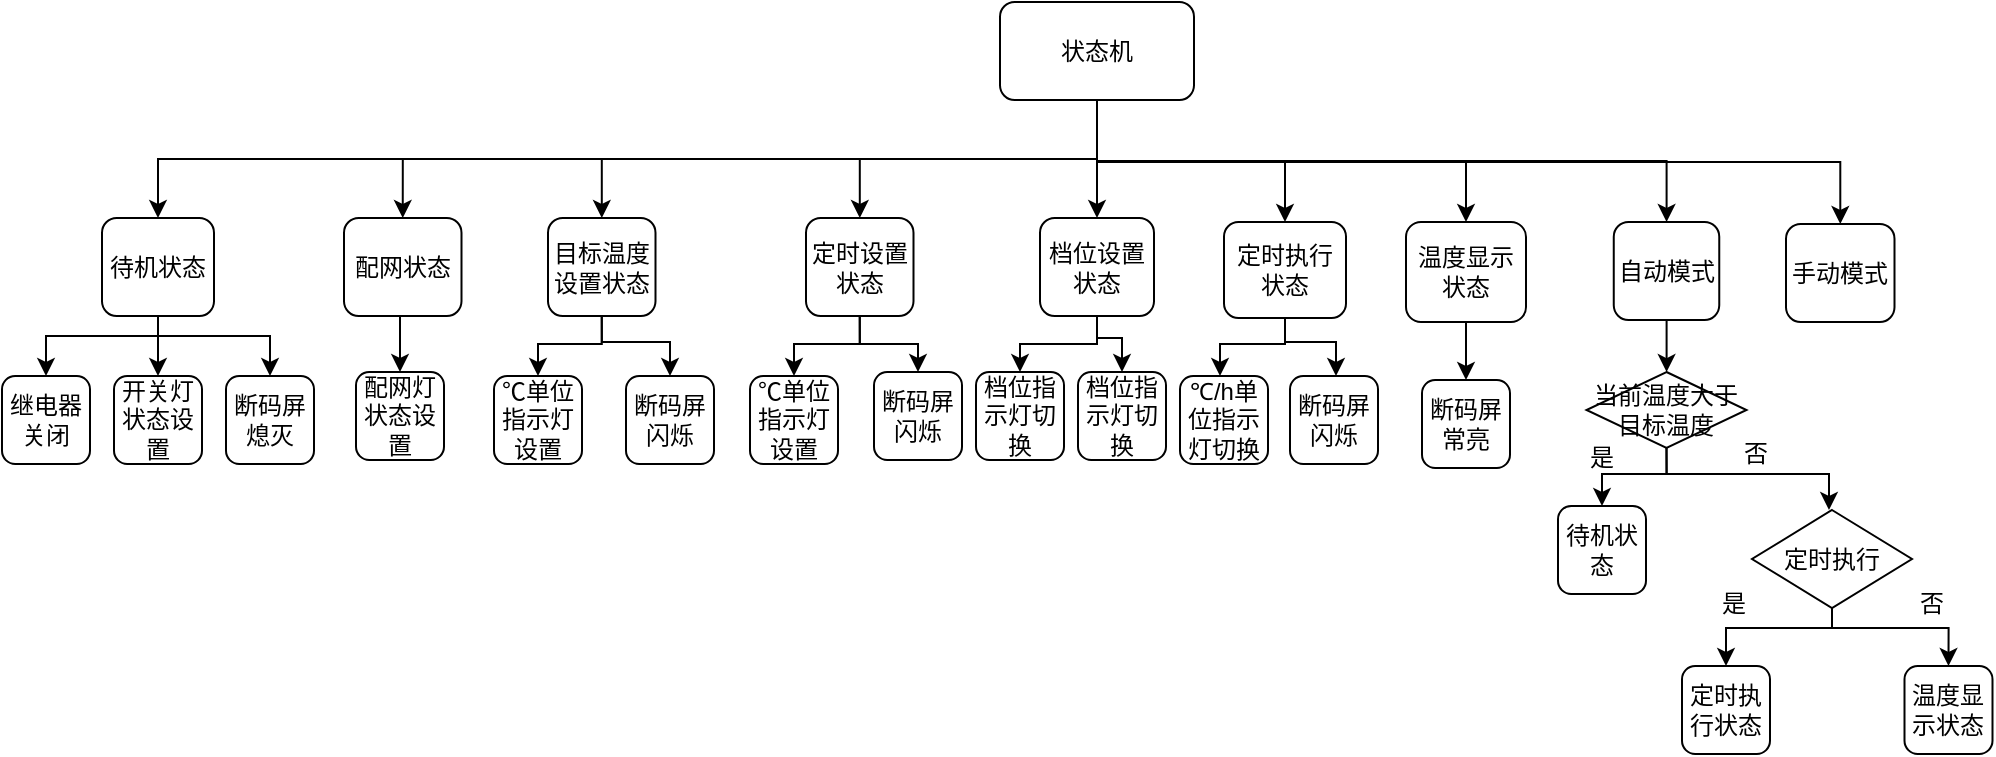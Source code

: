 <mxfile version="16.1.0" type="github">
  <diagram id="1CRwr2Rufhtn1Ta8XZuU" name="Page-1">
    <mxGraphModel dx="2249" dy="762" grid="0" gridSize="10" guides="1" tooltips="1" connect="1" arrows="1" fold="1" page="1" pageScale="1" pageWidth="827" pageHeight="1169" math="0" shadow="0">
      <root>
        <mxCell id="0" />
        <mxCell id="1" parent="0" />
        <mxCell id="KnodIHARpHvEZ9dMHLwk-2" style="edgeStyle=orthogonalEdgeStyle;rounded=0;orthogonalLoop=1;jettySize=auto;html=1;exitX=0.5;exitY=1;exitDx=0;exitDy=0;entryX=0.5;entryY=0;entryDx=0;entryDy=0;" edge="1" parent="1" source="KnodIHARpHvEZ9dMHLwk-7" target="KnodIHARpHvEZ9dMHLwk-9">
          <mxGeometry relative="1" as="geometry" />
        </mxCell>
        <mxCell id="KnodIHARpHvEZ9dMHLwk-3" style="edgeStyle=orthogonalEdgeStyle;rounded=0;orthogonalLoop=1;jettySize=auto;html=1;exitX=0.5;exitY=1;exitDx=0;exitDy=0;" edge="1" parent="1" source="KnodIHARpHvEZ9dMHLwk-7" target="KnodIHARpHvEZ9dMHLwk-10">
          <mxGeometry relative="1" as="geometry" />
        </mxCell>
        <mxCell id="KnodIHARpHvEZ9dMHLwk-4" style="edgeStyle=orthogonalEdgeStyle;rounded=0;orthogonalLoop=1;jettySize=auto;html=1;exitX=0.5;exitY=1;exitDx=0;exitDy=0;" edge="1" parent="1" source="KnodIHARpHvEZ9dMHLwk-7" target="KnodIHARpHvEZ9dMHLwk-11">
          <mxGeometry relative="1" as="geometry" />
        </mxCell>
        <mxCell id="KnodIHARpHvEZ9dMHLwk-5" style="edgeStyle=orthogonalEdgeStyle;rounded=0;orthogonalLoop=1;jettySize=auto;html=1;exitX=0.5;exitY=1;exitDx=0;exitDy=0;" edge="1" parent="1" source="KnodIHARpHvEZ9dMHLwk-7" target="KnodIHARpHvEZ9dMHLwk-13">
          <mxGeometry relative="1" as="geometry" />
        </mxCell>
        <mxCell id="KnodIHARpHvEZ9dMHLwk-6" style="edgeStyle=orthogonalEdgeStyle;rounded=0;orthogonalLoop=1;jettySize=auto;html=1;exitX=0.5;exitY=1;exitDx=0;exitDy=0;" edge="1" parent="1" source="KnodIHARpHvEZ9dMHLwk-7" target="KnodIHARpHvEZ9dMHLwk-15">
          <mxGeometry relative="1" as="geometry" />
        </mxCell>
        <mxCell id="KnodIHARpHvEZ9dMHLwk-64" style="edgeStyle=orthogonalEdgeStyle;rounded=0;orthogonalLoop=1;jettySize=auto;html=1;exitX=0.5;exitY=1;exitDx=0;exitDy=0;" edge="1" parent="1" source="KnodIHARpHvEZ9dMHLwk-7" target="KnodIHARpHvEZ9dMHLwk-60">
          <mxGeometry relative="1" as="geometry" />
        </mxCell>
        <mxCell id="KnodIHARpHvEZ9dMHLwk-65" style="edgeStyle=orthogonalEdgeStyle;rounded=0;orthogonalLoop=1;jettySize=auto;html=1;exitX=0.5;exitY=1;exitDx=0;exitDy=0;" edge="1" parent="1" source="KnodIHARpHvEZ9dMHLwk-7" target="KnodIHARpHvEZ9dMHLwk-63">
          <mxGeometry relative="1" as="geometry" />
        </mxCell>
        <mxCell id="KnodIHARpHvEZ9dMHLwk-68" style="edgeStyle=orthogonalEdgeStyle;rounded=0;orthogonalLoop=1;jettySize=auto;html=1;exitX=0.5;exitY=1;exitDx=0;exitDy=0;" edge="1" parent="1" source="KnodIHARpHvEZ9dMHLwk-7" target="KnodIHARpHvEZ9dMHLwk-66">
          <mxGeometry relative="1" as="geometry" />
        </mxCell>
        <mxCell id="KnodIHARpHvEZ9dMHLwk-69" style="edgeStyle=orthogonalEdgeStyle;rounded=0;orthogonalLoop=1;jettySize=auto;html=1;exitX=0.5;exitY=1;exitDx=0;exitDy=0;entryX=0.5;entryY=0;entryDx=0;entryDy=0;" edge="1" parent="1" source="KnodIHARpHvEZ9dMHLwk-7" target="KnodIHARpHvEZ9dMHLwk-67">
          <mxGeometry relative="1" as="geometry" />
        </mxCell>
        <mxCell id="KnodIHARpHvEZ9dMHLwk-7" value="状态机" style="rounded=1;whiteSpace=wrap;html=1;" vertex="1" parent="1">
          <mxGeometry x="249" y="307" width="97" height="49" as="geometry" />
        </mxCell>
        <mxCell id="KnodIHARpHvEZ9dMHLwk-8" value="待机状态" style="rounded=1;whiteSpace=wrap;html=1;" vertex="1" parent="1">
          <mxGeometry x="528" y="559" width="44" height="44" as="geometry" />
        </mxCell>
        <mxCell id="KnodIHARpHvEZ9dMHLwk-80" style="edgeStyle=orthogonalEdgeStyle;rounded=0;orthogonalLoop=1;jettySize=auto;html=1;exitX=0.5;exitY=1;exitDx=0;exitDy=0;entryX=0.5;entryY=0;entryDx=0;entryDy=0;" edge="1" parent="1" source="KnodIHARpHvEZ9dMHLwk-9" target="KnodIHARpHvEZ9dMHLwk-79">
          <mxGeometry relative="1" as="geometry" />
        </mxCell>
        <mxCell id="KnodIHARpHvEZ9dMHLwk-9" value="配网状态" style="rounded=1;whiteSpace=wrap;html=1;" vertex="1" parent="1">
          <mxGeometry x="-79" y="415" width="58.75" height="49" as="geometry" />
        </mxCell>
        <mxCell id="KnodIHARpHvEZ9dMHLwk-84" style="edgeStyle=orthogonalEdgeStyle;rounded=0;orthogonalLoop=1;jettySize=auto;html=1;exitX=0.5;exitY=1;exitDx=0;exitDy=0;entryX=0.5;entryY=0;entryDx=0;entryDy=0;" edge="1" parent="1" source="KnodIHARpHvEZ9dMHLwk-10" target="KnodIHARpHvEZ9dMHLwk-83">
          <mxGeometry relative="1" as="geometry">
            <Array as="points">
              <mxPoint x="50" y="478" />
              <mxPoint x="18" y="478" />
            </Array>
          </mxGeometry>
        </mxCell>
        <mxCell id="KnodIHARpHvEZ9dMHLwk-86" style="edgeStyle=orthogonalEdgeStyle;rounded=0;orthogonalLoop=1;jettySize=auto;html=1;exitX=0.5;exitY=1;exitDx=0;exitDy=0;entryX=0.5;entryY=0;entryDx=0;entryDy=0;" edge="1" parent="1" source="KnodIHARpHvEZ9dMHLwk-10" target="KnodIHARpHvEZ9dMHLwk-82">
          <mxGeometry relative="1" as="geometry">
            <Array as="points">
              <mxPoint x="50" y="477" />
              <mxPoint x="84" y="477" />
            </Array>
          </mxGeometry>
        </mxCell>
        <mxCell id="KnodIHARpHvEZ9dMHLwk-10" value="目标温度设置状态" style="rounded=1;whiteSpace=wrap;html=1;" vertex="1" parent="1">
          <mxGeometry x="23" y="415" width="53.75" height="49" as="geometry" />
        </mxCell>
        <mxCell id="KnodIHARpHvEZ9dMHLwk-90" style="edgeStyle=orthogonalEdgeStyle;rounded=0;orthogonalLoop=1;jettySize=auto;html=1;exitX=0.5;exitY=1;exitDx=0;exitDy=0;entryX=0.5;entryY=0;entryDx=0;entryDy=0;" edge="1" parent="1" source="KnodIHARpHvEZ9dMHLwk-11" target="KnodIHARpHvEZ9dMHLwk-87">
          <mxGeometry relative="1" as="geometry">
            <Array as="points">
              <mxPoint x="179" y="478" />
              <mxPoint x="146" y="478" />
            </Array>
          </mxGeometry>
        </mxCell>
        <mxCell id="KnodIHARpHvEZ9dMHLwk-104" style="edgeStyle=orthogonalEdgeStyle;rounded=0;orthogonalLoop=1;jettySize=auto;html=1;exitX=0.5;exitY=1;exitDx=0;exitDy=0;entryX=0.5;entryY=0;entryDx=0;entryDy=0;" edge="1" parent="1" source="KnodIHARpHvEZ9dMHLwk-11" target="KnodIHARpHvEZ9dMHLwk-88">
          <mxGeometry relative="1" as="geometry">
            <Array as="points">
              <mxPoint x="179" y="478" />
              <mxPoint x="208" y="478" />
            </Array>
          </mxGeometry>
        </mxCell>
        <mxCell id="KnodIHARpHvEZ9dMHLwk-11" value="定时设置状态" style="rounded=1;whiteSpace=wrap;html=1;" vertex="1" parent="1">
          <mxGeometry x="152" y="415" width="53.75" height="49" as="geometry" />
        </mxCell>
        <mxCell id="KnodIHARpHvEZ9dMHLwk-46" value="" style="edgeStyle=orthogonalEdgeStyle;rounded=0;orthogonalLoop=1;jettySize=auto;html=1;" edge="1" parent="1" source="KnodIHARpHvEZ9dMHLwk-13" target="KnodIHARpHvEZ9dMHLwk-45">
          <mxGeometry relative="1" as="geometry" />
        </mxCell>
        <mxCell id="KnodIHARpHvEZ9dMHLwk-13" value="自动模式" style="rounded=1;whiteSpace=wrap;html=1;" vertex="1" parent="1">
          <mxGeometry x="555.88" y="417" width="52.75" height="49" as="geometry" />
        </mxCell>
        <mxCell id="KnodIHARpHvEZ9dMHLwk-15" value="手动模式" style="rounded=1;whiteSpace=wrap;html=1;" vertex="1" parent="1">
          <mxGeometry x="642" y="418" width="54.25" height="49" as="geometry" />
        </mxCell>
        <mxCell id="KnodIHARpHvEZ9dMHLwk-47" style="edgeStyle=orthogonalEdgeStyle;rounded=0;orthogonalLoop=1;jettySize=auto;html=1;exitX=0.5;exitY=1;exitDx=0;exitDy=0;entryX=0.5;entryY=0;entryDx=0;entryDy=0;" edge="1" parent="1" source="KnodIHARpHvEZ9dMHLwk-45" target="KnodIHARpHvEZ9dMHLwk-8">
          <mxGeometry relative="1" as="geometry">
            <Array as="points">
              <mxPoint x="582" y="543" />
              <mxPoint x="550" y="543" />
            </Array>
          </mxGeometry>
        </mxCell>
        <mxCell id="KnodIHARpHvEZ9dMHLwk-51" style="edgeStyle=orthogonalEdgeStyle;rounded=0;orthogonalLoop=1;jettySize=auto;html=1;exitX=0.5;exitY=1;exitDx=0;exitDy=0;entryX=0.5;entryY=0;entryDx=0;entryDy=0;" edge="1" parent="1" source="KnodIHARpHvEZ9dMHLwk-45">
          <mxGeometry relative="1" as="geometry">
            <mxPoint x="663.5" y="561" as="targetPoint" />
            <Array as="points">
              <mxPoint x="582" y="543" />
              <mxPoint x="664" y="543" />
            </Array>
          </mxGeometry>
        </mxCell>
        <mxCell id="KnodIHARpHvEZ9dMHLwk-45" value="当前温度大于目标温度" style="rhombus;whiteSpace=wrap;html=1;" vertex="1" parent="1">
          <mxGeometry x="542.25" y="492" width="80" height="38" as="geometry" />
        </mxCell>
        <mxCell id="KnodIHARpHvEZ9dMHLwk-49" value="是" style="text;html=1;strokeColor=none;fillColor=none;align=center;verticalAlign=middle;whiteSpace=wrap;rounded=0;" vertex="1" parent="1">
          <mxGeometry x="520" y="520" width="60" height="30" as="geometry" />
        </mxCell>
        <mxCell id="KnodIHARpHvEZ9dMHLwk-52" value="否" style="text;html=1;strokeColor=none;fillColor=none;align=center;verticalAlign=middle;whiteSpace=wrap;rounded=0;" vertex="1" parent="1">
          <mxGeometry x="597" y="518" width="60" height="30" as="geometry" />
        </mxCell>
        <mxCell id="KnodIHARpHvEZ9dMHLwk-57" style="edgeStyle=orthogonalEdgeStyle;rounded=0;orthogonalLoop=1;jettySize=auto;html=1;exitX=0.5;exitY=1;exitDx=0;exitDy=0;" edge="1" parent="1" source="KnodIHARpHvEZ9dMHLwk-53" target="KnodIHARpHvEZ9dMHLwk-55">
          <mxGeometry relative="1" as="geometry">
            <Array as="points">
              <mxPoint x="665" y="620" />
              <mxPoint x="612" y="620" />
            </Array>
          </mxGeometry>
        </mxCell>
        <mxCell id="KnodIHARpHvEZ9dMHLwk-58" style="edgeStyle=orthogonalEdgeStyle;rounded=0;orthogonalLoop=1;jettySize=auto;html=1;exitX=0.5;exitY=1;exitDx=0;exitDy=0;entryX=0.5;entryY=0;entryDx=0;entryDy=0;" edge="1" parent="1" target="KnodIHARpHvEZ9dMHLwk-56">
          <mxGeometry relative="1" as="geometry">
            <mxPoint x="665" y="605" as="sourcePoint" />
            <mxPoint x="723" y="634" as="targetPoint" />
            <Array as="points">
              <mxPoint x="665" y="620" />
              <mxPoint x="723" y="620" />
            </Array>
          </mxGeometry>
        </mxCell>
        <mxCell id="KnodIHARpHvEZ9dMHLwk-53" value="定时执行" style="rhombus;whiteSpace=wrap;html=1;" vertex="1" parent="1">
          <mxGeometry x="625" y="561" width="80" height="49" as="geometry" />
        </mxCell>
        <mxCell id="KnodIHARpHvEZ9dMHLwk-55" value="定时执行状态" style="rounded=1;whiteSpace=wrap;html=1;" vertex="1" parent="1">
          <mxGeometry x="590" y="639" width="44" height="44" as="geometry" />
        </mxCell>
        <mxCell id="KnodIHARpHvEZ9dMHLwk-56" value="温度显示状态" style="rounded=1;whiteSpace=wrap;html=1;" vertex="1" parent="1">
          <mxGeometry x="701.25" y="639" width="44" height="44" as="geometry" />
        </mxCell>
        <mxCell id="KnodIHARpHvEZ9dMHLwk-105" style="edgeStyle=orthogonalEdgeStyle;rounded=0;orthogonalLoop=1;jettySize=auto;html=1;exitX=0.5;exitY=1;exitDx=0;exitDy=0;entryX=0.5;entryY=0;entryDx=0;entryDy=0;" edge="1" parent="1" source="KnodIHARpHvEZ9dMHLwk-60" target="KnodIHARpHvEZ9dMHLwk-92">
          <mxGeometry relative="1" as="geometry">
            <Array as="points">
              <mxPoint x="298" y="478" />
              <mxPoint x="259" y="478" />
            </Array>
          </mxGeometry>
        </mxCell>
        <mxCell id="KnodIHARpHvEZ9dMHLwk-106" style="edgeStyle=orthogonalEdgeStyle;rounded=0;orthogonalLoop=1;jettySize=auto;html=1;exitX=0.5;exitY=1;exitDx=0;exitDy=0;" edge="1" parent="1" source="KnodIHARpHvEZ9dMHLwk-60" target="KnodIHARpHvEZ9dMHLwk-102">
          <mxGeometry relative="1" as="geometry">
            <Array as="points">
              <mxPoint x="298" y="475" />
              <mxPoint x="310" y="475" />
            </Array>
          </mxGeometry>
        </mxCell>
        <mxCell id="KnodIHARpHvEZ9dMHLwk-60" value="档位设置状态" style="rounded=1;whiteSpace=wrap;html=1;" vertex="1" parent="1">
          <mxGeometry x="269" y="415" width="57" height="49" as="geometry" />
        </mxCell>
        <mxCell id="KnodIHARpHvEZ9dMHLwk-61" value="是" style="text;html=1;strokeColor=none;fillColor=none;align=center;verticalAlign=middle;whiteSpace=wrap;rounded=0;" vertex="1" parent="1">
          <mxGeometry x="586" y="593" width="60" height="30" as="geometry" />
        </mxCell>
        <mxCell id="KnodIHARpHvEZ9dMHLwk-62" value="否" style="text;html=1;strokeColor=none;fillColor=none;align=center;verticalAlign=middle;whiteSpace=wrap;rounded=0;" vertex="1" parent="1">
          <mxGeometry x="685.25" y="593" width="60" height="30" as="geometry" />
        </mxCell>
        <mxCell id="KnodIHARpHvEZ9dMHLwk-75" style="edgeStyle=orthogonalEdgeStyle;rounded=0;orthogonalLoop=1;jettySize=auto;html=1;exitX=0.5;exitY=1;exitDx=0;exitDy=0;entryX=0.5;entryY=0;entryDx=0;entryDy=0;" edge="1" parent="1" source="KnodIHARpHvEZ9dMHLwk-63" target="KnodIHARpHvEZ9dMHLwk-72">
          <mxGeometry relative="1" as="geometry">
            <Array as="points">
              <mxPoint x="-172" y="474" />
              <mxPoint x="-228" y="474" />
            </Array>
          </mxGeometry>
        </mxCell>
        <mxCell id="KnodIHARpHvEZ9dMHLwk-76" style="edgeStyle=orthogonalEdgeStyle;rounded=0;orthogonalLoop=1;jettySize=auto;html=1;exitX=0.5;exitY=1;exitDx=0;exitDy=0;entryX=0.5;entryY=0;entryDx=0;entryDy=0;" edge="1" parent="1" source="KnodIHARpHvEZ9dMHLwk-63" target="KnodIHARpHvEZ9dMHLwk-73">
          <mxGeometry relative="1" as="geometry" />
        </mxCell>
        <mxCell id="KnodIHARpHvEZ9dMHLwk-77" style="edgeStyle=orthogonalEdgeStyle;rounded=0;orthogonalLoop=1;jettySize=auto;html=1;exitX=0.5;exitY=1;exitDx=0;exitDy=0;" edge="1" parent="1" source="KnodIHARpHvEZ9dMHLwk-63" target="KnodIHARpHvEZ9dMHLwk-74">
          <mxGeometry relative="1" as="geometry">
            <Array as="points">
              <mxPoint x="-172" y="474" />
              <mxPoint x="-116" y="474" />
            </Array>
          </mxGeometry>
        </mxCell>
        <mxCell id="KnodIHARpHvEZ9dMHLwk-63" value="待机状态" style="rounded=1;whiteSpace=wrap;html=1;" vertex="1" parent="1">
          <mxGeometry x="-200" y="415" width="56" height="49" as="geometry" />
        </mxCell>
        <mxCell id="KnodIHARpHvEZ9dMHLwk-98" style="edgeStyle=orthogonalEdgeStyle;rounded=0;orthogonalLoop=1;jettySize=auto;html=1;exitX=0.5;exitY=1;exitDx=0;exitDy=0;" edge="1" parent="1" source="KnodIHARpHvEZ9dMHLwk-66" target="KnodIHARpHvEZ9dMHLwk-96">
          <mxGeometry relative="1" as="geometry">
            <Array as="points">
              <mxPoint x="392" y="478" />
              <mxPoint x="359" y="478" />
            </Array>
          </mxGeometry>
        </mxCell>
        <mxCell id="KnodIHARpHvEZ9dMHLwk-99" style="edgeStyle=orthogonalEdgeStyle;rounded=0;orthogonalLoop=1;jettySize=auto;html=1;exitX=0.5;exitY=1;exitDx=0;exitDy=0;" edge="1" parent="1" source="KnodIHARpHvEZ9dMHLwk-66" target="KnodIHARpHvEZ9dMHLwk-94">
          <mxGeometry relative="1" as="geometry">
            <Array as="points">
              <mxPoint x="392" y="477" />
              <mxPoint x="417" y="477" />
            </Array>
          </mxGeometry>
        </mxCell>
        <mxCell id="KnodIHARpHvEZ9dMHLwk-66" value="定时执行状态" style="rounded=1;whiteSpace=wrap;html=1;" vertex="1" parent="1">
          <mxGeometry x="361" y="417" width="61" height="48" as="geometry" />
        </mxCell>
        <mxCell id="KnodIHARpHvEZ9dMHLwk-101" value="" style="edgeStyle=orthogonalEdgeStyle;rounded=0;orthogonalLoop=1;jettySize=auto;html=1;" edge="1" parent="1" source="KnodIHARpHvEZ9dMHLwk-67" target="KnodIHARpHvEZ9dMHLwk-100">
          <mxGeometry relative="1" as="geometry" />
        </mxCell>
        <mxCell id="KnodIHARpHvEZ9dMHLwk-67" value="温度显示状态" style="rounded=1;whiteSpace=wrap;html=1;" vertex="1" parent="1">
          <mxGeometry x="452" y="417" width="60" height="50" as="geometry" />
        </mxCell>
        <mxCell id="KnodIHARpHvEZ9dMHLwk-72" value="继电器关闭" style="rounded=1;whiteSpace=wrap;html=1;" vertex="1" parent="1">
          <mxGeometry x="-250" y="494" width="44" height="44" as="geometry" />
        </mxCell>
        <mxCell id="KnodIHARpHvEZ9dMHLwk-73" value="开关灯状态设置" style="rounded=1;whiteSpace=wrap;html=1;" vertex="1" parent="1">
          <mxGeometry x="-194" y="494" width="44" height="44" as="geometry" />
        </mxCell>
        <mxCell id="KnodIHARpHvEZ9dMHLwk-74" value="断码屏熄灭" style="rounded=1;whiteSpace=wrap;html=1;" vertex="1" parent="1">
          <mxGeometry x="-138" y="494" width="44" height="44" as="geometry" />
        </mxCell>
        <mxCell id="KnodIHARpHvEZ9dMHLwk-79" value="配网灯状态设置" style="rounded=1;whiteSpace=wrap;html=1;" vertex="1" parent="1">
          <mxGeometry x="-73" y="492" width="44" height="44" as="geometry" />
        </mxCell>
        <mxCell id="KnodIHARpHvEZ9dMHLwk-82" value="断码屏闪烁" style="rounded=1;whiteSpace=wrap;html=1;" vertex="1" parent="1">
          <mxGeometry x="62" y="494" width="44" height="44" as="geometry" />
        </mxCell>
        <mxCell id="KnodIHARpHvEZ9dMHLwk-83" value="℃单位指示灯设置" style="rounded=1;whiteSpace=wrap;html=1;" vertex="1" parent="1">
          <mxGeometry x="-4" y="494" width="44" height="44" as="geometry" />
        </mxCell>
        <mxCell id="KnodIHARpHvEZ9dMHLwk-87" value="℃单位指示灯设置" style="rounded=1;whiteSpace=wrap;html=1;" vertex="1" parent="1">
          <mxGeometry x="124" y="494" width="44" height="44" as="geometry" />
        </mxCell>
        <mxCell id="KnodIHARpHvEZ9dMHLwk-88" value="断码屏闪烁" style="rounded=1;whiteSpace=wrap;html=1;" vertex="1" parent="1">
          <mxGeometry x="186" y="492" width="44" height="44" as="geometry" />
        </mxCell>
        <mxCell id="KnodIHARpHvEZ9dMHLwk-92" value="档位指示灯切换" style="rounded=1;whiteSpace=wrap;html=1;" vertex="1" parent="1">
          <mxGeometry x="237" y="492" width="44" height="44" as="geometry" />
        </mxCell>
        <mxCell id="KnodIHARpHvEZ9dMHLwk-94" value="断码屏闪烁" style="rounded=1;whiteSpace=wrap;html=1;" vertex="1" parent="1">
          <mxGeometry x="394" y="494" width="44" height="44" as="geometry" />
        </mxCell>
        <mxCell id="KnodIHARpHvEZ9dMHLwk-96" value="℃/h单位指示灯切换" style="rounded=1;whiteSpace=wrap;html=1;" vertex="1" parent="1">
          <mxGeometry x="339" y="494" width="44" height="44" as="geometry" />
        </mxCell>
        <mxCell id="KnodIHARpHvEZ9dMHLwk-100" value="断码屏常亮" style="rounded=1;whiteSpace=wrap;html=1;" vertex="1" parent="1">
          <mxGeometry x="460" y="496" width="44" height="44" as="geometry" />
        </mxCell>
        <mxCell id="KnodIHARpHvEZ9dMHLwk-102" value="档位指示灯切换" style="rounded=1;whiteSpace=wrap;html=1;" vertex="1" parent="1">
          <mxGeometry x="288" y="492" width="44" height="44" as="geometry" />
        </mxCell>
      </root>
    </mxGraphModel>
  </diagram>
</mxfile>
